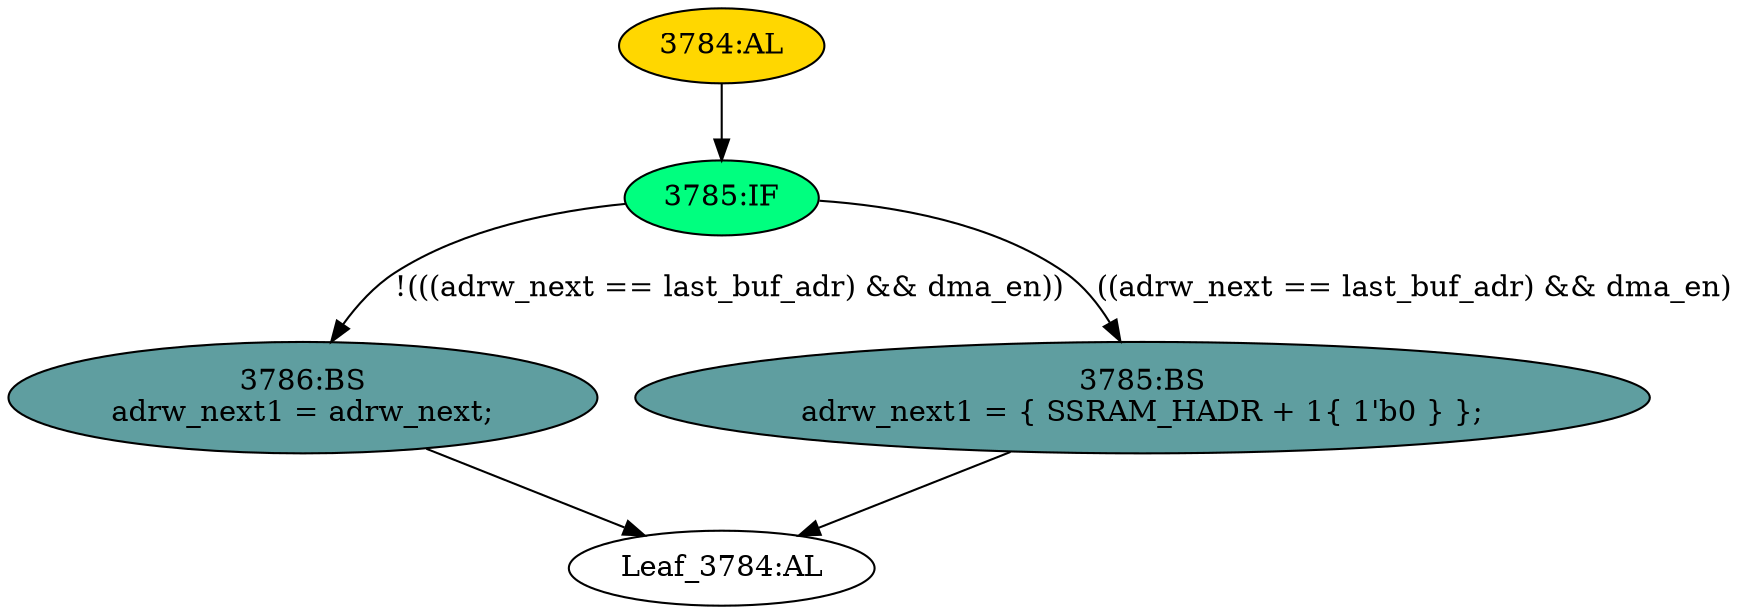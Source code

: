 strict digraph "" {
	node [label="\N"];
	"3786:BS"	 [ast="<pyverilog.vparser.ast.BlockingSubstitution object at 0x7f13b5568610>",
		fillcolor=cadetblue,
		label="3786:BS
adrw_next1 = adrw_next;",
		statements="[<pyverilog.vparser.ast.BlockingSubstitution object at 0x7f13b5568610>]",
		style=filled,
		typ=BlockingSubstitution];
	"Leaf_3784:AL"	 [def_var="['adrw_next1']",
		label="Leaf_3784:AL"];
	"3786:BS" -> "Leaf_3784:AL"	 [cond="[]",
		lineno=None];
	"3785:IF"	 [ast="<pyverilog.vparser.ast.IfStatement object at 0x7f13b55687d0>",
		fillcolor=springgreen,
		label="3785:IF",
		statements="[]",
		style=filled,
		typ=IfStatement];
	"3785:IF" -> "3786:BS"	 [cond="['adrw_next', 'last_buf_adr', 'dma_en']",
		label="!(((adrw_next == last_buf_adr) && dma_en))",
		lineno=3785];
	"3785:BS"	 [ast="<pyverilog.vparser.ast.BlockingSubstitution object at 0x7f13b5568990>",
		fillcolor=cadetblue,
		label="3785:BS
adrw_next1 = { SSRAM_HADR + 1{ 1'b0 } };",
		statements="[<pyverilog.vparser.ast.BlockingSubstitution object at 0x7f13b5568990>]",
		style=filled,
		typ=BlockingSubstitution];
	"3785:IF" -> "3785:BS"	 [cond="['adrw_next', 'last_buf_adr', 'dma_en']",
		label="((adrw_next == last_buf_adr) && dma_en)",
		lineno=3785];
	"3784:AL"	 [ast="<pyverilog.vparser.ast.Always object at 0x7f13b5568f50>",
		clk_sens=False,
		fillcolor=gold,
		label="3784:AL",
		sens="['dma_en', 'adrw_next', 'last_buf_adr']",
		statements="[]",
		style=filled,
		typ=Always,
		use_var="['dma_en', 'last_buf_adr', 'adrw_next']"];
	"3784:AL" -> "3785:IF"	 [cond="[]",
		lineno=None];
	"3785:BS" -> "Leaf_3784:AL"	 [cond="[]",
		lineno=None];
}
